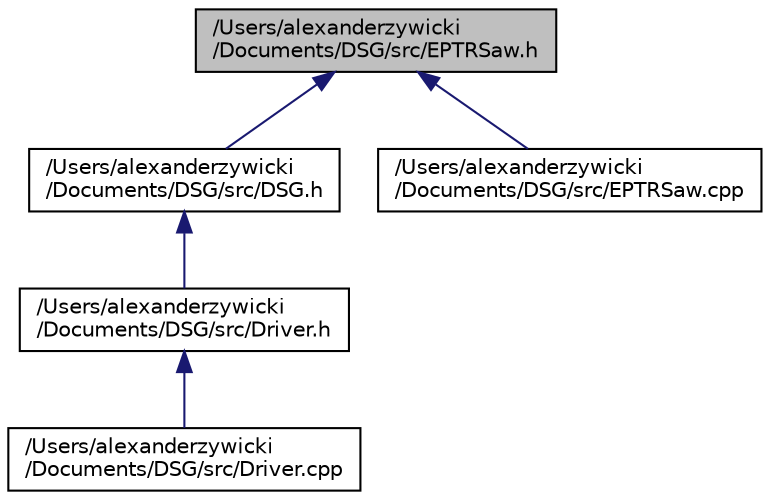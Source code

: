 digraph "/Users/alexanderzywicki/Documents/DSG/src/EPTRSaw.h"
{
  edge [fontname="Helvetica",fontsize="10",labelfontname="Helvetica",labelfontsize="10"];
  node [fontname="Helvetica",fontsize="10",shape=record];
  Node1 [label="/Users/alexanderzywicki\l/Documents/DSG/src/EPTRSaw.h",height=0.2,width=0.4,color="black", fillcolor="grey75", style="filled", fontcolor="black"];
  Node1 -> Node2 [dir="back",color="midnightblue",fontsize="10",style="solid",fontname="Helvetica"];
  Node2 [label="/Users/alexanderzywicki\l/Documents/DSG/src/DSG.h",height=0.2,width=0.4,color="black", fillcolor="white", style="filled",URL="$_d_s_g_8h.html"];
  Node2 -> Node3 [dir="back",color="midnightblue",fontsize="10",style="solid",fontname="Helvetica"];
  Node3 [label="/Users/alexanderzywicki\l/Documents/DSG/src/Driver.h",height=0.2,width=0.4,color="black", fillcolor="white", style="filled",URL="$_driver_8h.html"];
  Node3 -> Node4 [dir="back",color="midnightblue",fontsize="10",style="solid",fontname="Helvetica"];
  Node4 [label="/Users/alexanderzywicki\l/Documents/DSG/src/Driver.cpp",height=0.2,width=0.4,color="black", fillcolor="white", style="filled",URL="$_driver_8cpp.html"];
  Node1 -> Node5 [dir="back",color="midnightblue",fontsize="10",style="solid",fontname="Helvetica"];
  Node5 [label="/Users/alexanderzywicki\l/Documents/DSG/src/EPTRSaw.cpp",height=0.2,width=0.4,color="black", fillcolor="white", style="filled",URL="$_e_p_t_r_saw_8cpp.html"];
}
